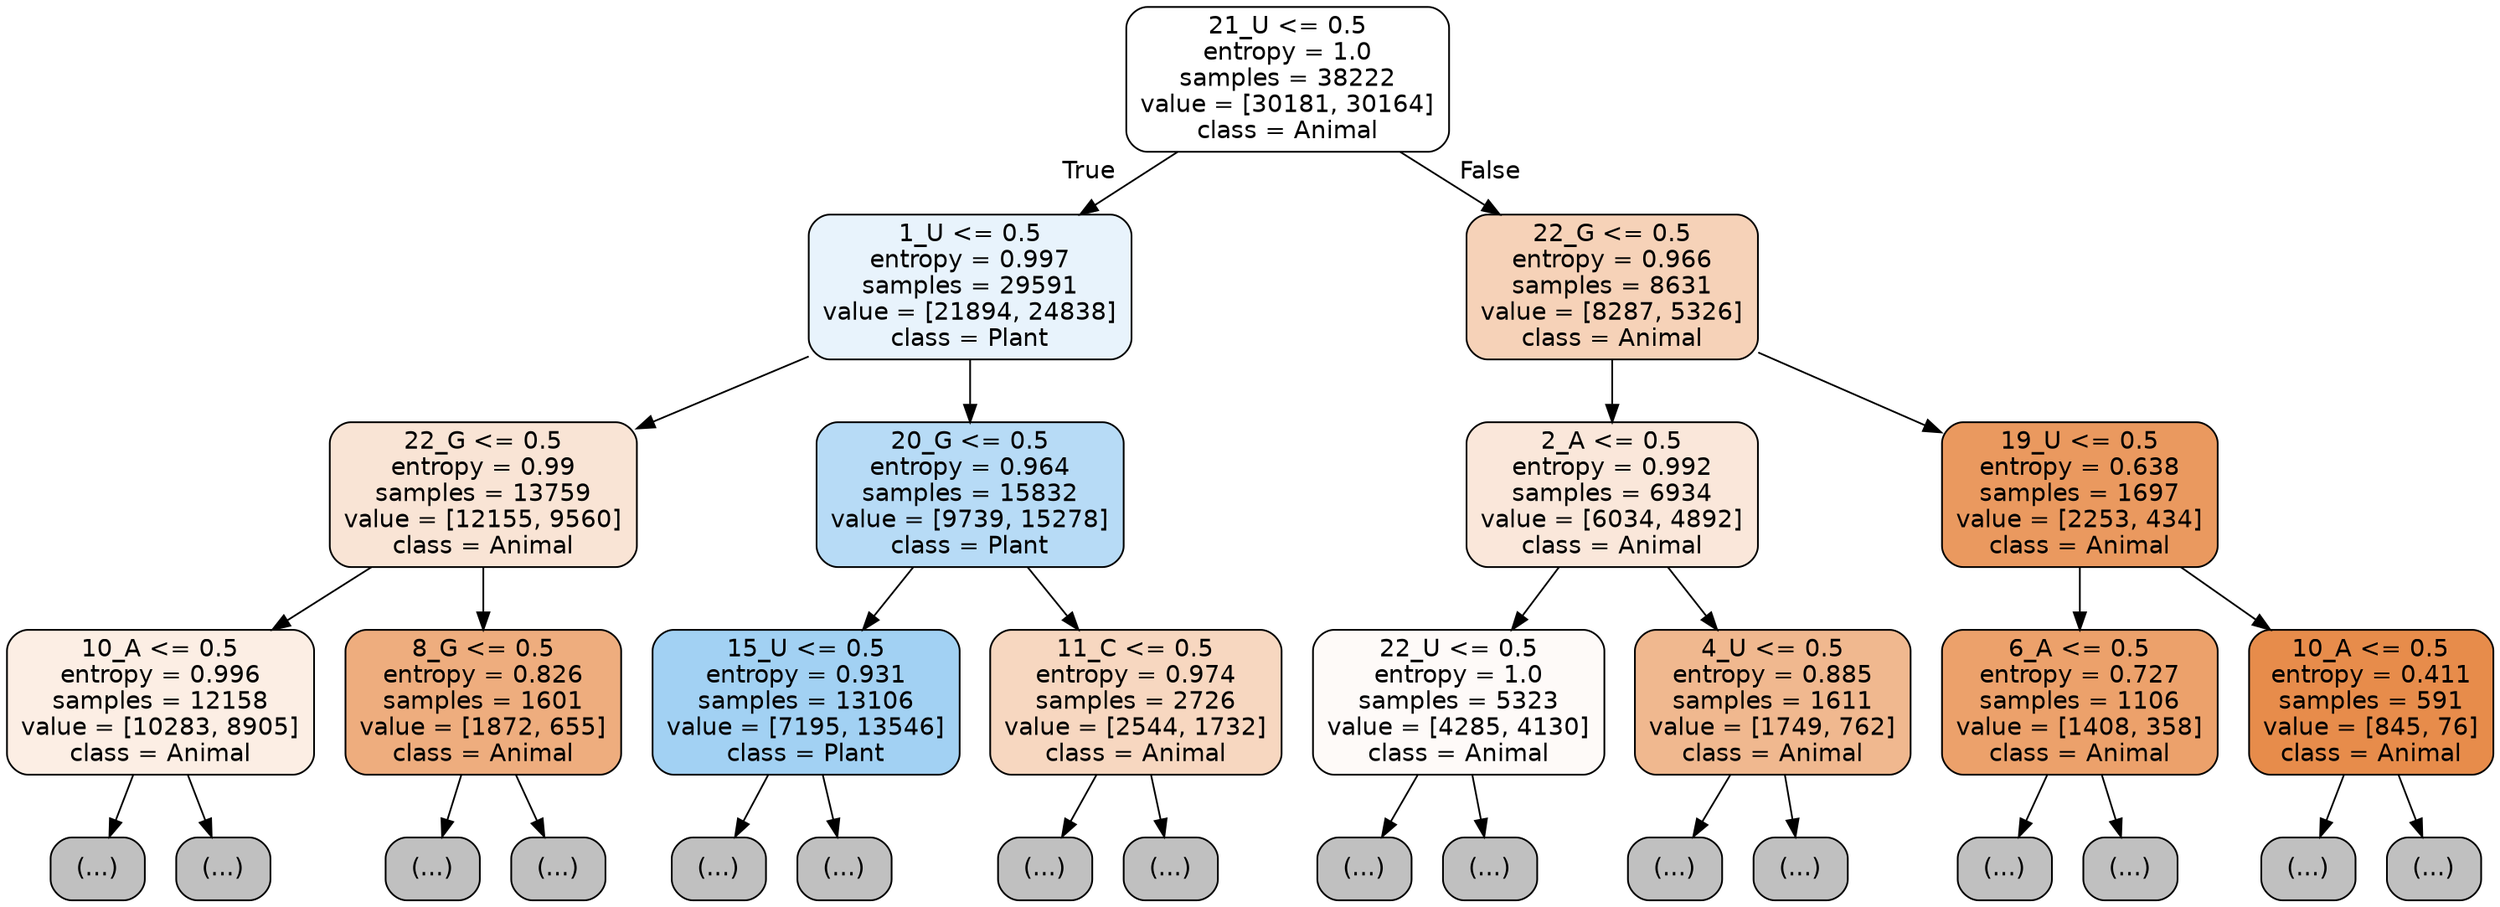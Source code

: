 digraph Tree {
node [shape=box, style="filled, rounded", color="black", fontname="helvetica"] ;
edge [fontname="helvetica"] ;
0 [label="21_U <= 0.5\nentropy = 1.0\nsamples = 38222\nvalue = [30181, 30164]\nclass = Animal", fillcolor="#ffffff"] ;
1 [label="1_U <= 0.5\nentropy = 0.997\nsamples = 29591\nvalue = [21894, 24838]\nclass = Plant", fillcolor="#e8f3fc"] ;
0 -> 1 [labeldistance=2.5, labelangle=45, headlabel="True"] ;
2 [label="22_G <= 0.5\nentropy = 0.99\nsamples = 13759\nvalue = [12155, 9560]\nclass = Animal", fillcolor="#f9e4d5"] ;
1 -> 2 ;
3 [label="10_A <= 0.5\nentropy = 0.996\nsamples = 12158\nvalue = [10283, 8905]\nclass = Animal", fillcolor="#fceee4"] ;
2 -> 3 ;
4 [label="(...)", fillcolor="#C0C0C0"] ;
3 -> 4 ;
5361 [label="(...)", fillcolor="#C0C0C0"] ;
3 -> 5361 ;
6982 [label="8_G <= 0.5\nentropy = 0.826\nsamples = 1601\nvalue = [1872, 655]\nclass = Animal", fillcolor="#eead7e"] ;
2 -> 6982 ;
6983 [label="(...)", fillcolor="#C0C0C0"] ;
6982 -> 6983 ;
7554 [label="(...)", fillcolor="#C0C0C0"] ;
6982 -> 7554 ;
7785 [label="20_G <= 0.5\nentropy = 0.964\nsamples = 15832\nvalue = [9739, 15278]\nclass = Plant", fillcolor="#b7dbf6"] ;
1 -> 7785 ;
7786 [label="15_U <= 0.5\nentropy = 0.931\nsamples = 13106\nvalue = [7195, 13546]\nclass = Plant", fillcolor="#a2d1f3"] ;
7785 -> 7786 ;
7787 [label="(...)", fillcolor="#C0C0C0"] ;
7786 -> 7787 ;
10946 [label="(...)", fillcolor="#C0C0C0"] ;
7786 -> 10946 ;
12147 [label="11_C <= 0.5\nentropy = 0.974\nsamples = 2726\nvalue = [2544, 1732]\nclass = Animal", fillcolor="#f7d7c0"] ;
7785 -> 12147 ;
12148 [label="(...)", fillcolor="#C0C0C0"] ;
12147 -> 12148 ;
13343 [label="(...)", fillcolor="#C0C0C0"] ;
12147 -> 13343 ;
13624 [label="22_G <= 0.5\nentropy = 0.966\nsamples = 8631\nvalue = [8287, 5326]\nclass = Animal", fillcolor="#f6d2b8"] ;
0 -> 13624 [labeldistance=2.5, labelangle=-45, headlabel="False"] ;
13625 [label="2_A <= 0.5\nentropy = 0.992\nsamples = 6934\nvalue = [6034, 4892]\nclass = Animal", fillcolor="#fae7da"] ;
13624 -> 13625 ;
13626 [label="22_U <= 0.5\nentropy = 1.0\nsamples = 5323\nvalue = [4285, 4130]\nclass = Animal", fillcolor="#fefaf8"] ;
13625 -> 13626 ;
13627 [label="(...)", fillcolor="#C0C0C0"] ;
13626 -> 13627 ;
15468 [label="(...)", fillcolor="#C0C0C0"] ;
13626 -> 15468 ;
15847 [label="4_U <= 0.5\nentropy = 0.885\nsamples = 1611\nvalue = [1749, 762]\nclass = Animal", fillcolor="#f0b88f"] ;
13625 -> 15847 ;
15848 [label="(...)", fillcolor="#C0C0C0"] ;
15847 -> 15848 ;
16435 [label="(...)", fillcolor="#C0C0C0"] ;
15847 -> 16435 ;
16588 [label="19_U <= 0.5\nentropy = 0.638\nsamples = 1697\nvalue = [2253, 434]\nclass = Animal", fillcolor="#ea995f"] ;
13624 -> 16588 ;
16589 [label="6_A <= 0.5\nentropy = 0.727\nsamples = 1106\nvalue = [1408, 358]\nclass = Animal", fillcolor="#eca16b"] ;
16588 -> 16589 ;
16590 [label="(...)", fillcolor="#C0C0C0"] ;
16589 -> 16590 ;
16955 [label="(...)", fillcolor="#C0C0C0"] ;
16589 -> 16955 ;
17070 [label="10_A <= 0.5\nentropy = 0.411\nsamples = 591\nvalue = [845, 76]\nclass = Animal", fillcolor="#e78c4b"] ;
16588 -> 17070 ;
17071 [label="(...)", fillcolor="#C0C0C0"] ;
17070 -> 17071 ;
17148 [label="(...)", fillcolor="#C0C0C0"] ;
17070 -> 17148 ;
}